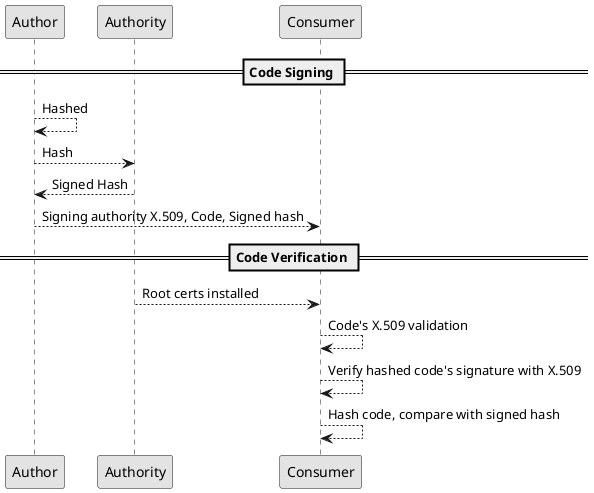 @startuml Code Signature
skinparam backgroundcolor transparent
skinparam monochrome true
== Code Signing ==
Author --> Author: Hashed
Author --> Authority: Hash
Authority --> Author: Signed Hash
Author --> Consumer: Signing authority X.509, Code, Signed hash
== Code Verification ==
Authority --> Consumer: Root certs installed
Consumer --> Consumer: Code's X.509 validation
Consumer --> Consumer: Verify hashed code's signature with X.509
Consumer --> Consumer: Hash code, compare with signed hash

@enduml